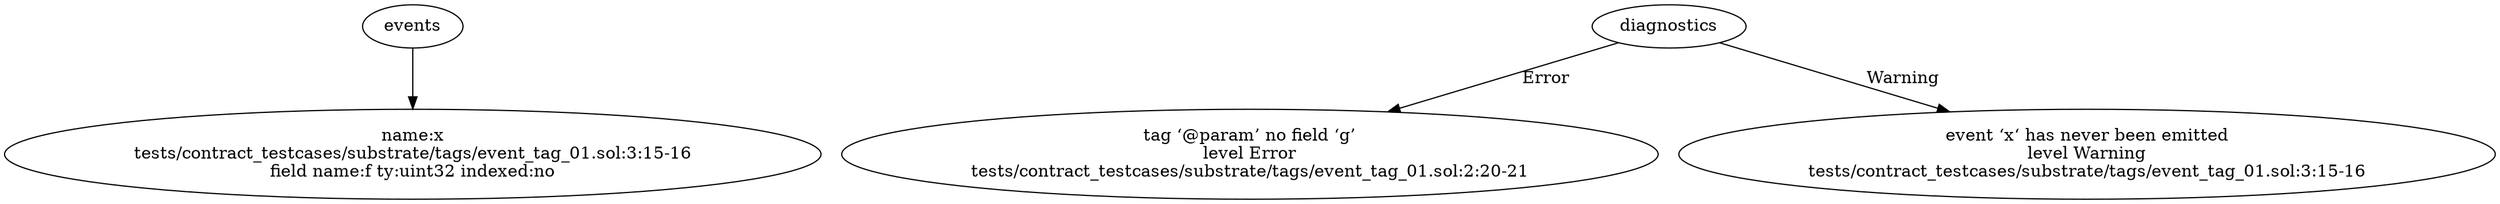 strict digraph "tests/contract_testcases/substrate/tags/event_tag_01.sol" {
	x [label="name:x\ntests/contract_testcases/substrate/tags/event_tag_01.sol:3:15-16\nfield name:f ty:uint32 indexed:no"]
	diagnostic [label="tag ‘@param’ no field ‘g’\nlevel Error\ntests/contract_testcases/substrate/tags/event_tag_01.sol:2:20-21"]
	diagnostic_6 [label="event ‘x‘ has never been emitted\nlevel Warning\ntests/contract_testcases/substrate/tags/event_tag_01.sol:3:15-16"]
	events -> x
	diagnostics -> diagnostic [label="Error"]
	diagnostics -> diagnostic_6 [label="Warning"]
}
